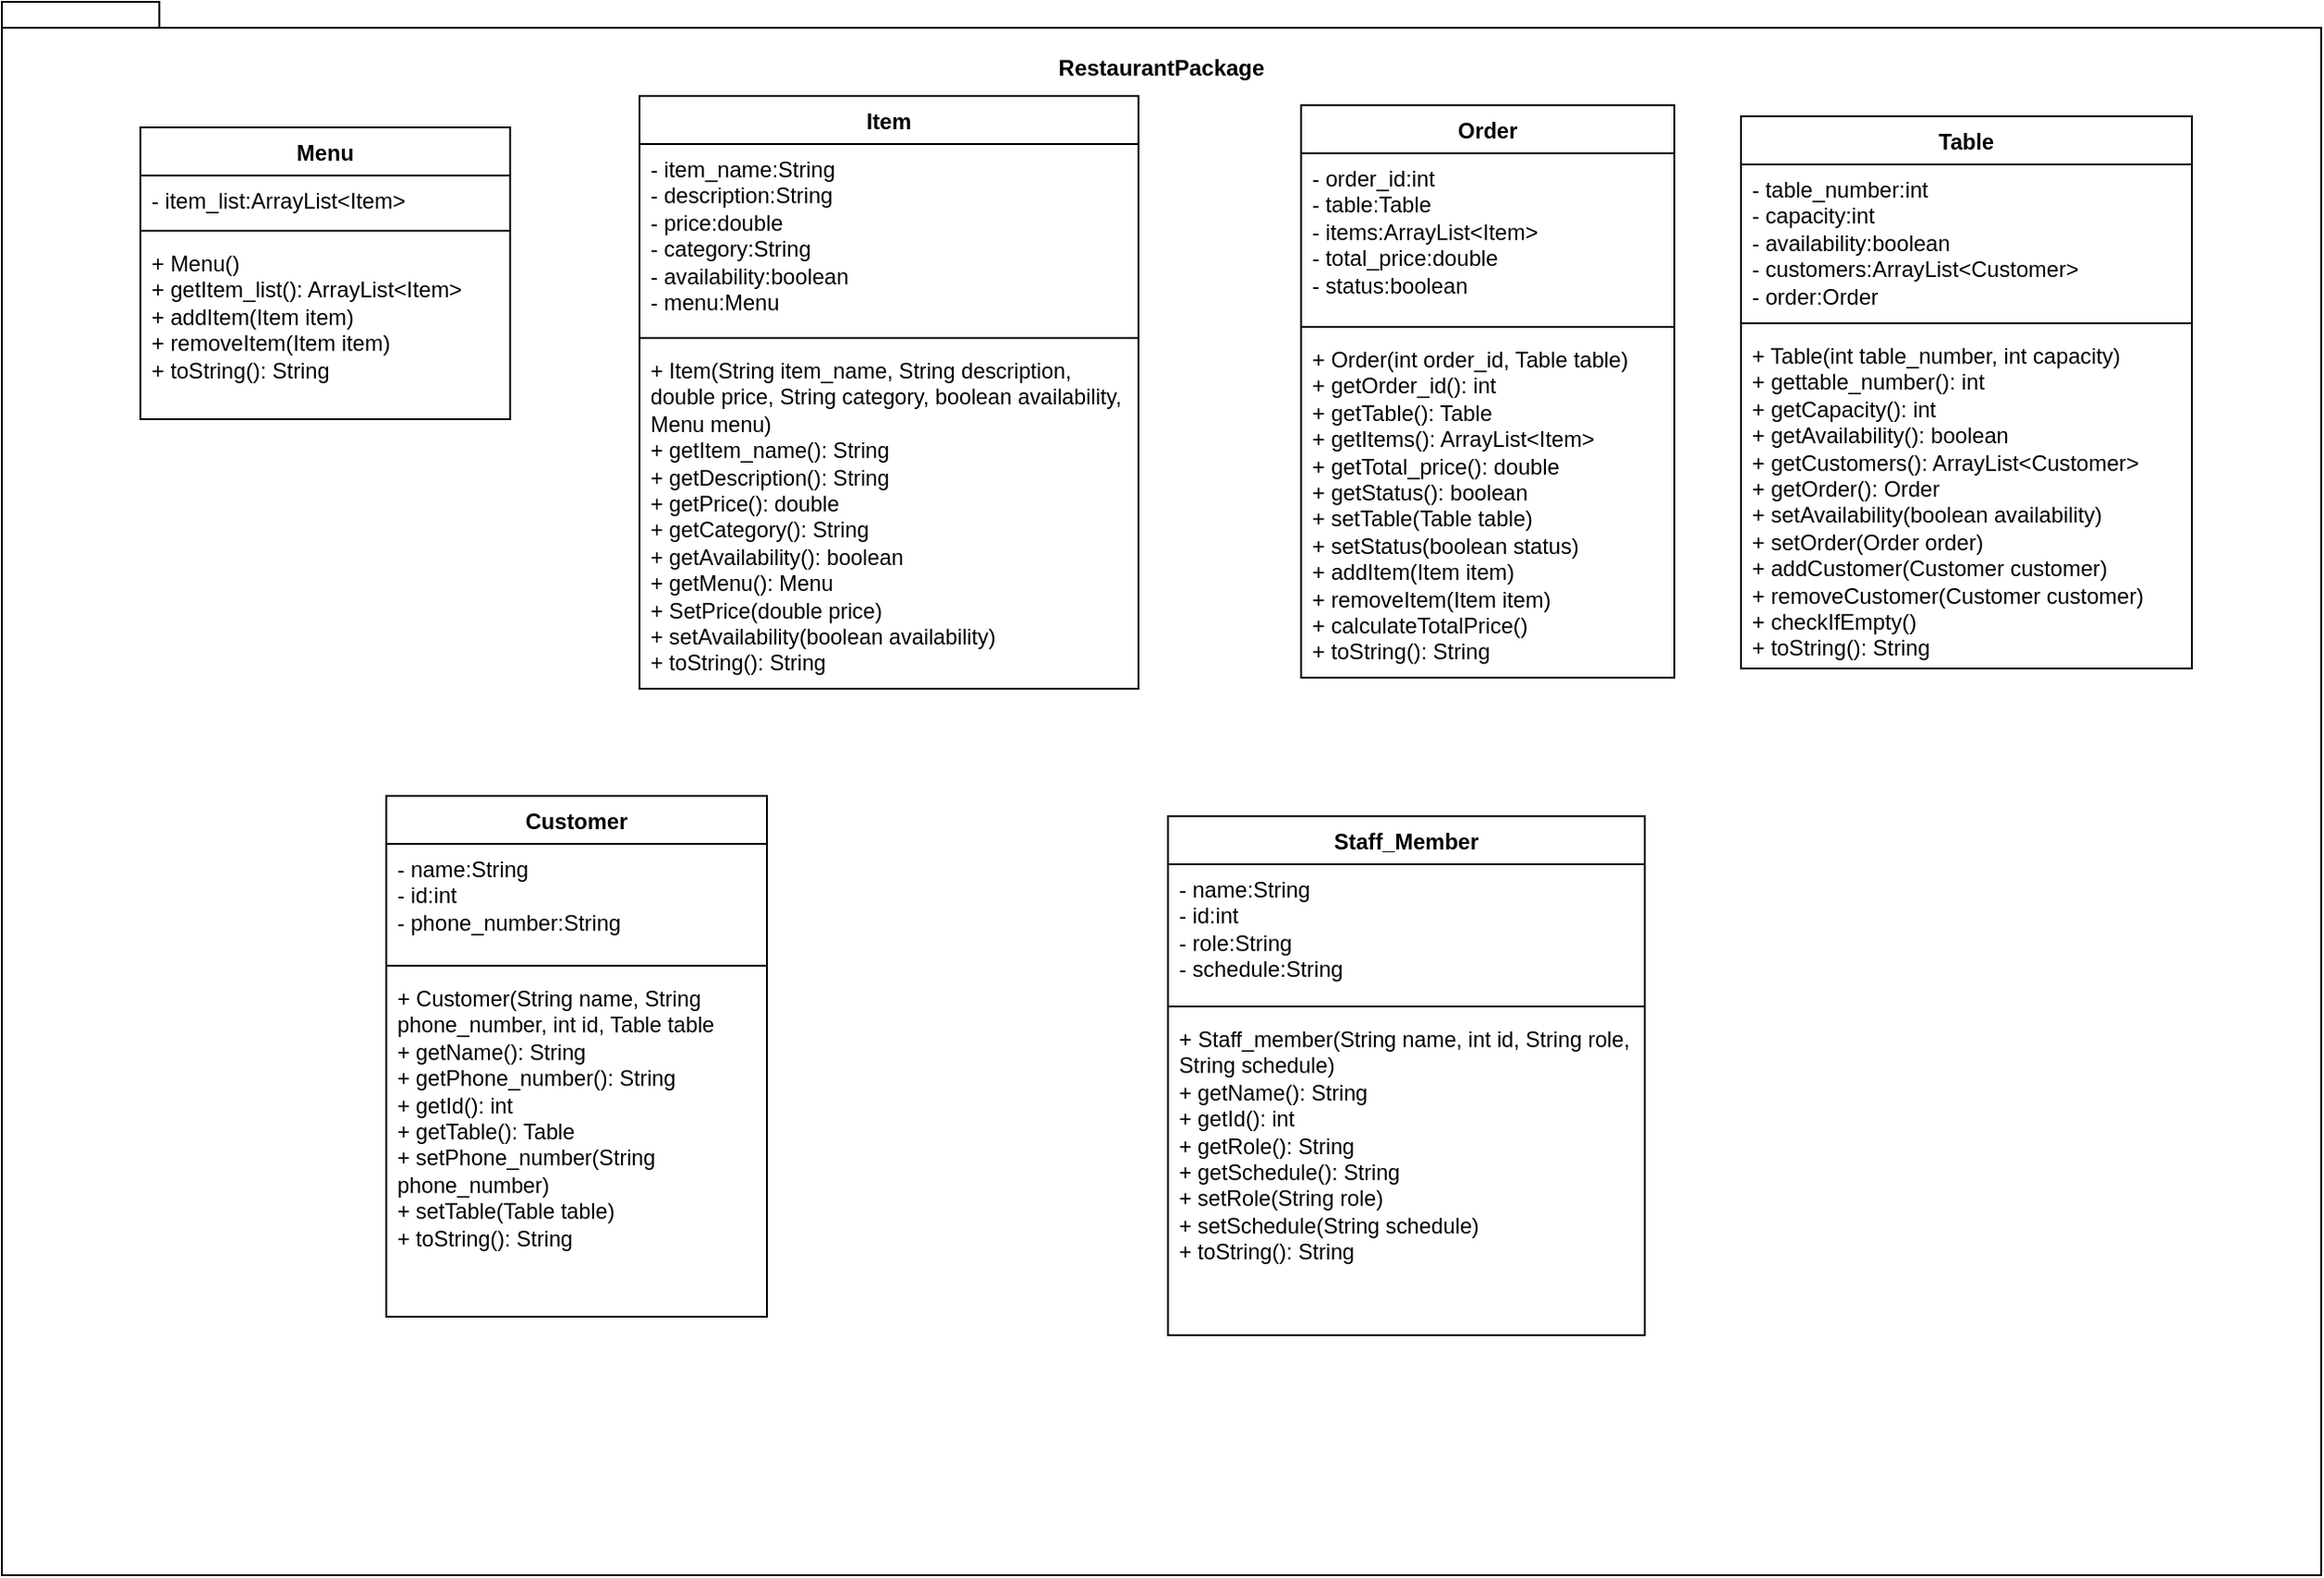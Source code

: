 <mxfile>
    <diagram name="Página-1" id="SmCxnYz8u8Lc8ZvVtQOx">
        <mxGraphModel dx="2354" dy="1176" grid="0" gridSize="10" guides="1" tooltips="1" connect="1" arrows="1" fold="1" page="0" pageScale="1" pageWidth="827" pageHeight="1169" math="0" shadow="0">
            <root>
                <mxCell id="0"/>
                <mxCell id="1" parent="0"/>
                <mxCell id="Vc_JqcmE9AfrcbQqkX9Z-1" value="RestaurantPackage&lt;div&gt;&lt;br&gt;&lt;/div&gt;&lt;div&gt;&lt;br&gt;&lt;/div&gt;&lt;div&gt;&lt;br&gt;&lt;/div&gt;&lt;div&gt;&lt;br&gt;&lt;/div&gt;&lt;div&gt;&lt;br&gt;&lt;/div&gt;&lt;div&gt;&lt;br&gt;&lt;/div&gt;&lt;div&gt;&lt;br&gt;&lt;/div&gt;&lt;div&gt;&lt;br&gt;&lt;/div&gt;&lt;div&gt;&lt;br&gt;&lt;/div&gt;&lt;div&gt;&lt;br&gt;&lt;/div&gt;&lt;div&gt;&lt;br&gt;&lt;/div&gt;&lt;div&gt;&lt;br&gt;&lt;/div&gt;&lt;div&gt;&lt;br&gt;&lt;/div&gt;&lt;div&gt;&lt;br&gt;&lt;/div&gt;&lt;div&gt;&lt;br&gt;&lt;/div&gt;&lt;div&gt;&lt;br&gt;&lt;/div&gt;&lt;div&gt;&lt;br&gt;&lt;/div&gt;&lt;div&gt;&lt;br&gt;&lt;/div&gt;&lt;div&gt;&lt;br&gt;&lt;/div&gt;&lt;div&gt;&lt;br&gt;&lt;/div&gt;&lt;div&gt;&lt;br&gt;&lt;/div&gt;&lt;div&gt;&lt;br&gt;&lt;/div&gt;&lt;div&gt;&lt;br&gt;&lt;/div&gt;&lt;div&gt;&lt;br&gt;&lt;/div&gt;&lt;div&gt;&lt;br&gt;&lt;/div&gt;&lt;div&gt;&lt;br&gt;&lt;/div&gt;&lt;div&gt;&lt;br&gt;&lt;/div&gt;&lt;div&gt;&lt;br&gt;&lt;/div&gt;&lt;div&gt;&lt;br&gt;&lt;/div&gt;&lt;div&gt;&lt;br&gt;&lt;/div&gt;&lt;div&gt;&lt;br&gt;&lt;/div&gt;&lt;div&gt;&lt;br&gt;&lt;/div&gt;&lt;div&gt;&lt;br&gt;&lt;/div&gt;&lt;div&gt;&lt;br&gt;&lt;/div&gt;&lt;div&gt;&lt;br&gt;&lt;/div&gt;&lt;div&gt;&lt;br&gt;&lt;/div&gt;&lt;div&gt;&lt;br&gt;&lt;/div&gt;&lt;div&gt;&lt;br&gt;&lt;/div&gt;&lt;div&gt;&lt;br&gt;&lt;/div&gt;&lt;div&gt;&lt;br&gt;&lt;/div&gt;&lt;div&gt;&lt;br&gt;&lt;/div&gt;&lt;div&gt;&lt;br&gt;&lt;/div&gt;&lt;div&gt;&lt;br&gt;&lt;/div&gt;&lt;div&gt;&lt;br&gt;&lt;/div&gt;&lt;div&gt;&lt;br&gt;&lt;/div&gt;&lt;div&gt;&lt;br&gt;&lt;/div&gt;&lt;div&gt;&lt;br&gt;&lt;/div&gt;&lt;div&gt;&lt;br&gt;&lt;/div&gt;&lt;div&gt;&lt;br&gt;&lt;/div&gt;&lt;div&gt;&lt;br&gt;&lt;/div&gt;&lt;div&gt;&lt;br&gt;&lt;/div&gt;&lt;div&gt;&lt;br&gt;&lt;/div&gt;&lt;div&gt;&lt;br&gt;&lt;/div&gt;&lt;div&gt;&lt;br&gt;&lt;/div&gt;&lt;div&gt;&lt;br&gt;&lt;/div&gt;" style="shape=folder;fontStyle=1;spacingTop=10;tabWidth=40;tabHeight=14;tabPosition=left;html=1;whiteSpace=wrap;" parent="1" vertex="1">
                    <mxGeometry x="-1430" y="-694" width="1255" height="852" as="geometry"/>
                </mxCell>
                <mxCell id="Vc_JqcmE9AfrcbQqkX9Z-2" value="&lt;span data-lucid-content=&quot;{&amp;quot;t&amp;quot;:&amp;quot;Menu&amp;quot;,&amp;quot;m&amp;quot;:[{&amp;quot;s&amp;quot;:0,&amp;quot;n&amp;quot;:&amp;quot;a&amp;quot;,&amp;quot;v&amp;quot;:&amp;quot;left&amp;quot;},{&amp;quot;s&amp;quot;:0,&amp;quot;n&amp;quot;:&amp;quot;c&amp;quot;,&amp;quot;v&amp;quot;:&amp;quot;#000000ff&amp;quot;,&amp;quot;e&amp;quot;:4},{&amp;quot;s&amp;quot;:0,&amp;quot;n&amp;quot;:&amp;quot;s&amp;quot;,&amp;quot;v&amp;quot;:15.778,&amp;quot;e&amp;quot;:4},{&amp;quot;s&amp;quot;:0,&amp;quot;n&amp;quot;:&amp;quot;fsp&amp;quot;,&amp;quot;v&amp;quot;:&amp;quot;ss_presetShapeStyle1_textStyle&amp;quot;,&amp;quot;e&amp;quot;:4},{&amp;quot;s&amp;quot;:0,&amp;quot;n&amp;quot;:&amp;quot;fsp2&amp;quot;,&amp;quot;v&amp;quot;:&amp;quot;ss_presetShapeStyle1_textStyle&amp;quot;,&amp;quot;e&amp;quot;:4}]}&quot; data-lucid-type=&quot;application/vnd.lucid.text&quot;&gt;&lt;span style=&quot;font-size: 11.833px;&quot;&gt;Menu&lt;/span&gt;&lt;/span&gt;" style="swimlane;fontStyle=1;align=center;verticalAlign=top;childLayout=stackLayout;horizontal=1;startSize=26;horizontalStack=0;resizeParent=1;resizeParentMax=0;resizeLast=0;collapsible=1;marginBottom=0;whiteSpace=wrap;html=1;" parent="1" vertex="1">
                    <mxGeometry x="-1355" y="-626" width="200" height="158" as="geometry"/>
                </mxCell>
                <mxCell id="Vc_JqcmE9AfrcbQqkX9Z-3" value="&lt;span data-lucid-content=&quot;{&amp;quot;t&amp;quot;:&amp;quot;- item_list:ArrayList&lt;Item&gt;&amp;quot;,&amp;quot;m&amp;quot;:[{&amp;quot;s&amp;quot;:0,&amp;quot;n&amp;quot;:&amp;quot;a&amp;quot;,&amp;quot;v&amp;quot;:&amp;quot;left&amp;quot;},{&amp;quot;s&amp;quot;:0,&amp;quot;n&amp;quot;:&amp;quot;c&amp;quot;,&amp;quot;v&amp;quot;:&amp;quot;#000000ff&amp;quot;,&amp;quot;e&amp;quot;:27},{&amp;quot;s&amp;quot;:0,&amp;quot;n&amp;quot;:&amp;quot;s&amp;quot;,&amp;quot;v&amp;quot;:15.778,&amp;quot;e&amp;quot;:27},{&amp;quot;s&amp;quot;:0,&amp;quot;n&amp;quot;:&amp;quot;fsp&amp;quot;,&amp;quot;v&amp;quot;:&amp;quot;ss_presetShapeStyle1_textStyle&amp;quot;,&amp;quot;e&amp;quot;:27},{&amp;quot;s&amp;quot;:0,&amp;quot;n&amp;quot;:&amp;quot;fsp2&amp;quot;,&amp;quot;v&amp;quot;:&amp;quot;ss_presetShapeStyle1_textStyle&amp;quot;,&amp;quot;e&amp;quot;:27}]}&quot; data-lucid-type=&quot;application/vnd.lucid.text&quot;&gt;&lt;span style=&quot;font-size: 11.833px;&quot;&gt;- item_list:ArrayList&amp;lt;Item&amp;gt;&lt;/span&gt;&lt;/span&gt;" style="text;strokeColor=none;fillColor=none;align=left;verticalAlign=top;spacingLeft=4;spacingRight=4;overflow=hidden;rotatable=0;points=[[0,0.5],[1,0.5]];portConstraint=eastwest;whiteSpace=wrap;html=1;" parent="Vc_JqcmE9AfrcbQqkX9Z-2" vertex="1">
                    <mxGeometry y="26" width="200" height="26" as="geometry"/>
                </mxCell>
                <mxCell id="Vc_JqcmE9AfrcbQqkX9Z-4" value="" style="line;strokeWidth=1;fillColor=none;align=left;verticalAlign=middle;spacingTop=-1;spacingLeft=3;spacingRight=3;rotatable=0;labelPosition=right;points=[];portConstraint=eastwest;strokeColor=inherit;" parent="Vc_JqcmE9AfrcbQqkX9Z-2" vertex="1">
                    <mxGeometry y="52" width="200" height="8" as="geometry"/>
                </mxCell>
                <mxCell id="Vc_JqcmE9AfrcbQqkX9Z-5" value="&lt;span data-lucid-content=&quot;{&amp;quot;t&amp;quot;:&amp;quot;+ Menu()\n+ getItem_list(): ArrayList&lt;Item&gt;\n+ addItem(Item item)\n+ removeItem(Item item)\n+ toString(): String&amp;quot;,&amp;quot;m&amp;quot;:[{&amp;quot;s&amp;quot;:0,&amp;quot;n&amp;quot;:&amp;quot;a&amp;quot;,&amp;quot;v&amp;quot;:&amp;quot;left&amp;quot;},{&amp;quot;s&amp;quot;:0,&amp;quot;n&amp;quot;:&amp;quot;c&amp;quot;,&amp;quot;v&amp;quot;:&amp;quot;#000000ff&amp;quot;,&amp;quot;e&amp;quot;:108},{&amp;quot;s&amp;quot;:0,&amp;quot;n&amp;quot;:&amp;quot;s&amp;quot;,&amp;quot;v&amp;quot;:15.778,&amp;quot;e&amp;quot;:108},{&amp;quot;s&amp;quot;:9,&amp;quot;n&amp;quot;:&amp;quot;a&amp;quot;,&amp;quot;v&amp;quot;:&amp;quot;left&amp;quot;},{&amp;quot;s&amp;quot;:43,&amp;quot;n&amp;quot;:&amp;quot;a&amp;quot;,&amp;quot;v&amp;quot;:&amp;quot;left&amp;quot;},{&amp;quot;s&amp;quot;:64,&amp;quot;n&amp;quot;:&amp;quot;a&amp;quot;,&amp;quot;v&amp;quot;:&amp;quot;left&amp;quot;},{&amp;quot;s&amp;quot;:88,&amp;quot;n&amp;quot;:&amp;quot;a&amp;quot;,&amp;quot;v&amp;quot;:&amp;quot;left&amp;quot;},{&amp;quot;s&amp;quot;:0,&amp;quot;n&amp;quot;:&amp;quot;fsp&amp;quot;,&amp;quot;v&amp;quot;:&amp;quot;ss_presetShapeStyle1_textStyle&amp;quot;,&amp;quot;e&amp;quot;:108},{&amp;quot;s&amp;quot;:0,&amp;quot;n&amp;quot;:&amp;quot;fsp2&amp;quot;,&amp;quot;v&amp;quot;:&amp;quot;ss_presetShapeStyle1_textStyle&amp;quot;,&amp;quot;e&amp;quot;:108}]}&quot; data-lucid-type=&quot;application/vnd.lucid.text&quot;&gt;&lt;span style=&quot;font-size: 11.833px;&quot;&gt;+ Menu()&lt;br&gt;&lt;/span&gt;&lt;span style=&quot;font-size: 11.833px;&quot;&gt;+ getItem_list(): ArrayList&amp;lt;Item&amp;gt;&lt;br&gt;&lt;/span&gt;&lt;span style=&quot;font-size: 11.833px;&quot;&gt;+ addItem(Item item)&lt;br&gt;&lt;/span&gt;&lt;span style=&quot;font-size: 11.833px;&quot;&gt;+ removeItem(Item item)&lt;br&gt;&lt;/span&gt;&lt;span style=&quot;font-size: 11.833px;&quot;&gt;+ toString(): String&lt;/span&gt;&lt;/span&gt;" style="text;strokeColor=none;fillColor=none;align=left;verticalAlign=top;spacingLeft=4;spacingRight=4;overflow=hidden;rotatable=0;points=[[0,0.5],[1,0.5]];portConstraint=eastwest;whiteSpace=wrap;html=1;" parent="Vc_JqcmE9AfrcbQqkX9Z-2" vertex="1">
                    <mxGeometry y="60" width="200" height="98" as="geometry"/>
                </mxCell>
                <mxCell id="Vc_JqcmE9AfrcbQqkX9Z-6" value="&lt;span data-lucid-content=&quot;{&amp;quot;t&amp;quot;:&amp;quot;Item&amp;quot;,&amp;quot;m&amp;quot;:[{&amp;quot;s&amp;quot;:0,&amp;quot;n&amp;quot;:&amp;quot;a&amp;quot;,&amp;quot;v&amp;quot;:&amp;quot;left&amp;quot;},{&amp;quot;s&amp;quot;:0,&amp;quot;n&amp;quot;:&amp;quot;s&amp;quot;,&amp;quot;v&amp;quot;:15.778,&amp;quot;e&amp;quot;:4},{&amp;quot;s&amp;quot;:0,&amp;quot;n&amp;quot;:&amp;quot;fsp&amp;quot;,&amp;quot;v&amp;quot;:&amp;quot;ss_presetShapeStyle1_textStyle&amp;quot;,&amp;quot;e&amp;quot;:4},{&amp;quot;s&amp;quot;:0,&amp;quot;n&amp;quot;:&amp;quot;fsp2&amp;quot;,&amp;quot;v&amp;quot;:&amp;quot;ss_presetShapeStyle1_textStyle&amp;quot;,&amp;quot;e&amp;quot;:4}]}&quot; data-lucid-type=&quot;application/vnd.lucid.text&quot;&gt;&lt;span style=&quot;font-size:11.833px;&quot;&gt;Item&lt;/span&gt;&lt;/span&gt;" style="swimlane;fontStyle=1;align=center;verticalAlign=top;childLayout=stackLayout;horizontal=1;startSize=26;horizontalStack=0;resizeParent=1;resizeParentMax=0;resizeLast=0;collapsible=1;marginBottom=0;whiteSpace=wrap;html=1;" parent="1" vertex="1">
                    <mxGeometry x="-1085" y="-643" width="270" height="321" as="geometry"/>
                </mxCell>
                <mxCell id="Vc_JqcmE9AfrcbQqkX9Z-7" value="&lt;span data-lucid-content=&quot;{&amp;quot;t&amp;quot;:&amp;quot;- item_name:String\n- description:String\n- price:double\n- category:String\n- availability:boolean\n- menu:Menu&amp;quot;,&amp;quot;m&amp;quot;:[{&amp;quot;s&amp;quot;:0,&amp;quot;n&amp;quot;:&amp;quot;a&amp;quot;,&amp;quot;v&amp;quot;:&amp;quot;left&amp;quot;},{&amp;quot;s&amp;quot;:0,&amp;quot;n&amp;quot;:&amp;quot;c&amp;quot;,&amp;quot;v&amp;quot;:&amp;quot;#000000ff&amp;quot;,&amp;quot;e&amp;quot;:107},{&amp;quot;s&amp;quot;:0,&amp;quot;n&amp;quot;:&amp;quot;s&amp;quot;,&amp;quot;v&amp;quot;:15.778,&amp;quot;e&amp;quot;:107},{&amp;quot;s&amp;quot;:19,&amp;quot;n&amp;quot;:&amp;quot;a&amp;quot;,&amp;quot;v&amp;quot;:&amp;quot;left&amp;quot;},{&amp;quot;s&amp;quot;:40,&amp;quot;n&amp;quot;:&amp;quot;a&amp;quot;,&amp;quot;v&amp;quot;:&amp;quot;left&amp;quot;},{&amp;quot;s&amp;quot;:55,&amp;quot;n&amp;quot;:&amp;quot;a&amp;quot;,&amp;quot;v&amp;quot;:&amp;quot;left&amp;quot;},{&amp;quot;s&amp;quot;:73,&amp;quot;n&amp;quot;:&amp;quot;a&amp;quot;,&amp;quot;v&amp;quot;:&amp;quot;left&amp;quot;},{&amp;quot;s&amp;quot;:96,&amp;quot;n&amp;quot;:&amp;quot;a&amp;quot;,&amp;quot;v&amp;quot;:&amp;quot;left&amp;quot;},{&amp;quot;s&amp;quot;:0,&amp;quot;n&amp;quot;:&amp;quot;fsp&amp;quot;,&amp;quot;v&amp;quot;:&amp;quot;ss_presetShapeStyle1_textStyle&amp;quot;,&amp;quot;e&amp;quot;:107},{&amp;quot;s&amp;quot;:0,&amp;quot;n&amp;quot;:&amp;quot;fsp2&amp;quot;,&amp;quot;v&amp;quot;:&amp;quot;ss_presetShapeStyle1_textStyle&amp;quot;,&amp;quot;e&amp;quot;:107}]}&quot; data-lucid-type=&quot;application/vnd.lucid.text&quot;&gt;&lt;span style=&quot;font-size: 11.833px;&quot;&gt;- item_name:String&lt;br&gt;&lt;/span&gt;&lt;span style=&quot;font-size: 11.833px;&quot;&gt;- description:String&lt;br&gt;&lt;/span&gt;&lt;span style=&quot;font-size: 11.833px;&quot;&gt;- price:double&lt;br&gt;&lt;/span&gt;&lt;span style=&quot;font-size: 11.833px;&quot;&gt;- category:String&lt;br&gt;&lt;/span&gt;&lt;span style=&quot;font-size: 11.833px;&quot;&gt;- availability:boolean&lt;br&gt;&lt;/span&gt;&lt;span style=&quot;font-size: 11.833px;&quot;&gt;- menu:Menu&lt;/span&gt;&lt;/span&gt;" style="text;strokeColor=none;fillColor=none;align=left;verticalAlign=top;spacingLeft=4;spacingRight=4;overflow=hidden;rotatable=0;points=[[0,0.5],[1,0.5]];portConstraint=eastwest;whiteSpace=wrap;html=1;" parent="Vc_JqcmE9AfrcbQqkX9Z-6" vertex="1">
                    <mxGeometry y="26" width="270" height="101" as="geometry"/>
                </mxCell>
                <mxCell id="Vc_JqcmE9AfrcbQqkX9Z-8" value="" style="line;strokeWidth=1;fillColor=none;align=left;verticalAlign=middle;spacingTop=-1;spacingLeft=3;spacingRight=3;rotatable=0;labelPosition=right;points=[];portConstraint=eastwest;strokeColor=inherit;" parent="Vc_JqcmE9AfrcbQqkX9Z-6" vertex="1">
                    <mxGeometry y="127" width="270" height="8" as="geometry"/>
                </mxCell>
                <mxCell id="Vc_JqcmE9AfrcbQqkX9Z-9" value="&lt;span data-lucid-content=&quot;{&amp;quot;t&amp;quot;:&amp;quot;+ Item(String item_name, String description, double price, String category, boolean availability, Menu menu)\n+ getItem_name(): String\n+ getDescription(): String\n+ getPrice(): double\n+ getCategory(): String\n+ getAvailability(): boolean\n+ getMenu(): Menu\n+ SetPrice(double price)\n+ setAvailability(boolean availability)\n+ toString(): String&amp;quot;,&amp;quot;m&amp;quot;:[{&amp;quot;s&amp;quot;:0,&amp;quot;n&amp;quot;:&amp;quot;a&amp;quot;,&amp;quot;v&amp;quot;:&amp;quot;left&amp;quot;},{&amp;quot;s&amp;quot;:0,&amp;quot;n&amp;quot;:&amp;quot;s&amp;quot;,&amp;quot;v&amp;quot;:15.556,&amp;quot;e&amp;quot;:338},{&amp;quot;s&amp;quot;:2,&amp;quot;n&amp;quot;:&amp;quot;fc&amp;quot;,&amp;quot;v&amp;quot;:&amp;quot;Regular&amp;quot;,&amp;quot;e&amp;quot;:338},{&amp;quot;s&amp;quot;:2,&amp;quot;n&amp;quot;:&amp;quot;fid&amp;quot;,&amp;quot;v&amp;quot;:2,&amp;quot;e&amp;quot;:338},{&amp;quot;s&amp;quot;:109,&amp;quot;n&amp;quot;:&amp;quot;a&amp;quot;,&amp;quot;v&amp;quot;:&amp;quot;left&amp;quot;},{&amp;quot;s&amp;quot;:134,&amp;quot;n&amp;quot;:&amp;quot;a&amp;quot;,&amp;quot;v&amp;quot;:&amp;quot;left&amp;quot;},{&amp;quot;s&amp;quot;:161,&amp;quot;n&amp;quot;:&amp;quot;a&amp;quot;,&amp;quot;v&amp;quot;:&amp;quot;left&amp;quot;},{&amp;quot;s&amp;quot;:182,&amp;quot;n&amp;quot;:&amp;quot;a&amp;quot;,&amp;quot;v&amp;quot;:&amp;quot;left&amp;quot;},{&amp;quot;s&amp;quot;:206,&amp;quot;n&amp;quot;:&amp;quot;a&amp;quot;,&amp;quot;v&amp;quot;:&amp;quot;left&amp;quot;},{&amp;quot;s&amp;quot;:235,&amp;quot;n&amp;quot;:&amp;quot;a&amp;quot;,&amp;quot;v&amp;quot;:&amp;quot;left&amp;quot;},{&amp;quot;s&amp;quot;:253,&amp;quot;n&amp;quot;:&amp;quot;a&amp;quot;,&amp;quot;v&amp;quot;:&amp;quot;left&amp;quot;},{&amp;quot;s&amp;quot;:278,&amp;quot;n&amp;quot;:&amp;quot;a&amp;quot;,&amp;quot;v&amp;quot;:&amp;quot;left&amp;quot;},{&amp;quot;s&amp;quot;:318,&amp;quot;n&amp;quot;:&amp;quot;a&amp;quot;,&amp;quot;v&amp;quot;:&amp;quot;left&amp;quot;},{&amp;quot;s&amp;quot;:0,&amp;quot;n&amp;quot;:&amp;quot;fsp&amp;quot;,&amp;quot;v&amp;quot;:&amp;quot;ss_presetShapeStyle1_textStyle&amp;quot;,&amp;quot;e&amp;quot;:338},{&amp;quot;s&amp;quot;:0,&amp;quot;n&amp;quot;:&amp;quot;fsp2&amp;quot;,&amp;quot;v&amp;quot;:&amp;quot;ss_presetShapeStyle1_textStyle&amp;quot;,&amp;quot;e&amp;quot;:338}]}&quot; data-lucid-type=&quot;application/vnd.lucid.text&quot;&gt;&lt;span style=&quot;font-size:11.667px;&quot;&gt;+ &lt;/span&gt;&lt;span style=&quot;font-size:11.667px;&quot;&gt;Item(String item_name, String description, double price, String category, boolean availability, Menu menu)&lt;br&gt;&lt;/span&gt;&lt;span style=&quot;font-size:11.667px;&quot;&gt;+ getItem_name(): String&lt;br&gt;&lt;/span&gt;&lt;span style=&quot;font-size:11.667px;&quot;&gt;+ getDescription(): String&lt;br&gt;&lt;/span&gt;&lt;span style=&quot;font-size:11.667px;&quot;&gt;+ getPrice(): double&lt;br&gt;&lt;/span&gt;&lt;span style=&quot;font-size:11.667px;&quot;&gt;+ getCategory(): String&lt;br&gt;&lt;/span&gt;&lt;span style=&quot;font-size:11.667px;&quot;&gt;+ getAvailability(): boolean&lt;br&gt;&lt;/span&gt;&lt;span style=&quot;font-size:11.667px;&quot;&gt;+ getMenu(): Menu&lt;br&gt;&lt;/span&gt;&lt;span style=&quot;font-size:11.667px;&quot;&gt;+ SetPrice(double price)&lt;br&gt;&lt;/span&gt;&lt;span style=&quot;font-size:11.667px;&quot;&gt;+ setAvailability(boolean availability)&lt;br&gt;&lt;/span&gt;&lt;span style=&quot;font-size:11.667px;&quot;&gt;+ toString(): String&lt;/span&gt;&lt;/span&gt;" style="text;strokeColor=none;fillColor=none;align=left;verticalAlign=top;spacingLeft=4;spacingRight=4;overflow=hidden;rotatable=0;points=[[0,0.5],[1,0.5]];portConstraint=eastwest;whiteSpace=wrap;html=1;" parent="Vc_JqcmE9AfrcbQqkX9Z-6" vertex="1">
                    <mxGeometry y="135" width="270" height="186" as="geometry"/>
                </mxCell>
                <mxCell id="Vc_JqcmE9AfrcbQqkX9Z-10" value="&lt;span data-lucid-content=&quot;{&amp;quot;t&amp;quot;:&amp;quot;Order&amp;quot;,&amp;quot;m&amp;quot;:[{&amp;quot;s&amp;quot;:0,&amp;quot;n&amp;quot;:&amp;quot;a&amp;quot;,&amp;quot;v&amp;quot;:&amp;quot;left&amp;quot;},{&amp;quot;s&amp;quot;:0,&amp;quot;n&amp;quot;:&amp;quot;c&amp;quot;,&amp;quot;v&amp;quot;:&amp;quot;#000000ff&amp;quot;,&amp;quot;e&amp;quot;:5},{&amp;quot;s&amp;quot;:0,&amp;quot;n&amp;quot;:&amp;quot;s&amp;quot;,&amp;quot;v&amp;quot;:15.778,&amp;quot;e&amp;quot;:5},{&amp;quot;s&amp;quot;:0,&amp;quot;n&amp;quot;:&amp;quot;fsp&amp;quot;,&amp;quot;v&amp;quot;:&amp;quot;ss_presetShapeStyle1_textStyle&amp;quot;,&amp;quot;e&amp;quot;:5},{&amp;quot;s&amp;quot;:0,&amp;quot;n&amp;quot;:&amp;quot;fsp2&amp;quot;,&amp;quot;v&amp;quot;:&amp;quot;ss_presetShapeStyle1_textStyle&amp;quot;,&amp;quot;e&amp;quot;:5}]}&quot; data-lucid-type=&quot;application/vnd.lucid.text&quot;&gt;&lt;span style=&quot;font-size: 11.833px;&quot;&gt;Order&lt;/span&gt;&lt;/span&gt;" style="swimlane;fontStyle=1;align=center;verticalAlign=top;childLayout=stackLayout;horizontal=1;startSize=26;horizontalStack=0;resizeParent=1;resizeParentMax=0;resizeLast=0;collapsible=1;marginBottom=0;whiteSpace=wrap;html=1;" parent="1" vertex="1">
                    <mxGeometry x="-727" y="-638" width="202" height="310" as="geometry"/>
                </mxCell>
                <mxCell id="Vc_JqcmE9AfrcbQqkX9Z-11" value="&lt;span data-lucid-content=&quot;{&amp;quot;t&amp;quot;:&amp;quot;- order_id:int\n- table:Table\n- items:ArrayList&lt;Item&gt;\n- total_price:double\n- status:boolean&amp;quot;,&amp;quot;m&amp;quot;:[{&amp;quot;s&amp;quot;:0,&amp;quot;n&amp;quot;:&amp;quot;a&amp;quot;,&amp;quot;v&amp;quot;:&amp;quot;left&amp;quot;},{&amp;quot;s&amp;quot;:0,&amp;quot;n&amp;quot;:&amp;quot;c&amp;quot;,&amp;quot;v&amp;quot;:&amp;quot;#000000ff&amp;quot;,&amp;quot;e&amp;quot;:90},{&amp;quot;s&amp;quot;:0,&amp;quot;n&amp;quot;:&amp;quot;s&amp;quot;,&amp;quot;v&amp;quot;:15.778,&amp;quot;e&amp;quot;:90},{&amp;quot;s&amp;quot;:15,&amp;quot;n&amp;quot;:&amp;quot;a&amp;quot;,&amp;quot;v&amp;quot;:&amp;quot;left&amp;quot;},{&amp;quot;s&amp;quot;:29,&amp;quot;n&amp;quot;:&amp;quot;a&amp;quot;,&amp;quot;v&amp;quot;:&amp;quot;left&amp;quot;},{&amp;quot;s&amp;quot;:53,&amp;quot;n&amp;quot;:&amp;quot;a&amp;quot;,&amp;quot;v&amp;quot;:&amp;quot;left&amp;quot;},{&amp;quot;s&amp;quot;:74,&amp;quot;n&amp;quot;:&amp;quot;a&amp;quot;,&amp;quot;v&amp;quot;:&amp;quot;left&amp;quot;},{&amp;quot;s&amp;quot;:0,&amp;quot;n&amp;quot;:&amp;quot;fsp&amp;quot;,&amp;quot;v&amp;quot;:&amp;quot;ss_presetShapeStyle1_textStyle&amp;quot;,&amp;quot;e&amp;quot;:90},{&amp;quot;s&amp;quot;:0,&amp;quot;n&amp;quot;:&amp;quot;fsp2&amp;quot;,&amp;quot;v&amp;quot;:&amp;quot;ss_presetShapeStyle1_textStyle&amp;quot;,&amp;quot;e&amp;quot;:90}]}&quot; data-lucid-type=&quot;application/vnd.lucid.text&quot;&gt;&lt;span style=&quot;font-size: 11.833px;&quot;&gt;- order_id:int&lt;br&gt;&lt;/span&gt;&lt;span style=&quot;font-size: 11.833px;&quot;&gt;- table:Table&lt;br&gt;&lt;/span&gt;&lt;span style=&quot;font-size: 11.833px;&quot;&gt;- items:ArrayList&amp;lt;Item&amp;gt;&lt;br&gt;&lt;/span&gt;&lt;span style=&quot;font-size: 11.833px;&quot;&gt;- total_price:double&lt;br&gt;&lt;/span&gt;&lt;span style=&quot;font-size: 11.833px;&quot;&gt;- status:boolean&lt;/span&gt;&lt;/span&gt;" style="text;strokeColor=none;fillColor=none;align=left;verticalAlign=top;spacingLeft=4;spacingRight=4;overflow=hidden;rotatable=0;points=[[0,0.5],[1,0.5]];portConstraint=eastwest;whiteSpace=wrap;html=1;" parent="Vc_JqcmE9AfrcbQqkX9Z-10" vertex="1">
                    <mxGeometry y="26" width="202" height="90" as="geometry"/>
                </mxCell>
                <mxCell id="Vc_JqcmE9AfrcbQqkX9Z-12" value="" style="line;strokeWidth=1;fillColor=none;align=left;verticalAlign=middle;spacingTop=-1;spacingLeft=3;spacingRight=3;rotatable=0;labelPosition=right;points=[];portConstraint=eastwest;strokeColor=inherit;" parent="Vc_JqcmE9AfrcbQqkX9Z-10" vertex="1">
                    <mxGeometry y="116" width="202" height="8" as="geometry"/>
                </mxCell>
                <mxCell id="Vc_JqcmE9AfrcbQqkX9Z-13" value="&lt;span data-lucid-content=&quot;{&amp;quot;t&amp;quot;:&amp;quot;+ Order(int order_id, Table table)\n+ getOrder_id(): int\n+ getTable(): Table\n+ getItems(): ArrayList&lt;Item&gt;\n+ getTotal_price(): double\n+ getStatus(): boolean\n+ setTable(Table table)\n+ setStatus(boolean status)\n+ addItem(Item item)\n+ removeItem(Item item)\n+ calculateTotalPrice()\n+ toString(): String&amp;quot;,&amp;quot;m&amp;quot;:[{&amp;quot;s&amp;quot;:0,&amp;quot;n&amp;quot;:&amp;quot;a&amp;quot;,&amp;quot;v&amp;quot;:&amp;quot;left&amp;quot;},{&amp;quot;s&amp;quot;:0,&amp;quot;n&amp;quot;:&amp;quot;c&amp;quot;,&amp;quot;v&amp;quot;:&amp;quot;#000000ff&amp;quot;,&amp;quot;e&amp;quot;:297},{&amp;quot;s&amp;quot;:0,&amp;quot;n&amp;quot;:&amp;quot;s&amp;quot;,&amp;quot;v&amp;quot;:15.778,&amp;quot;e&amp;quot;:297},{&amp;quot;s&amp;quot;:35,&amp;quot;n&amp;quot;:&amp;quot;a&amp;quot;,&amp;quot;v&amp;quot;:&amp;quot;left&amp;quot;},{&amp;quot;s&amp;quot;:56,&amp;quot;n&amp;quot;:&amp;quot;a&amp;quot;,&amp;quot;v&amp;quot;:&amp;quot;left&amp;quot;},{&amp;quot;s&amp;quot;:76,&amp;quot;n&amp;quot;:&amp;quot;a&amp;quot;,&amp;quot;v&amp;quot;:&amp;quot;left&amp;quot;},{&amp;quot;s&amp;quot;:106,&amp;quot;n&amp;quot;:&amp;quot;a&amp;quot;,&amp;quot;v&amp;quot;:&amp;quot;left&amp;quot;},{&amp;quot;s&amp;quot;:133,&amp;quot;n&amp;quot;:&amp;quot;a&amp;quot;,&amp;quot;v&amp;quot;:&amp;quot;left&amp;quot;},{&amp;quot;s&amp;quot;:156,&amp;quot;n&amp;quot;:&amp;quot;a&amp;quot;,&amp;quot;v&amp;quot;:&amp;quot;left&amp;quot;},{&amp;quot;s&amp;quot;:180,&amp;quot;n&amp;quot;:&amp;quot;a&amp;quot;,&amp;quot;v&amp;quot;:&amp;quot;left&amp;quot;},{&amp;quot;s&amp;quot;:208,&amp;quot;n&amp;quot;:&amp;quot;a&amp;quot;,&amp;quot;v&amp;quot;:&amp;quot;left&amp;quot;},{&amp;quot;s&amp;quot;:229,&amp;quot;n&amp;quot;:&amp;quot;a&amp;quot;,&amp;quot;v&amp;quot;:&amp;quot;left&amp;quot;},{&amp;quot;s&amp;quot;:253,&amp;quot;n&amp;quot;:&amp;quot;a&amp;quot;,&amp;quot;v&amp;quot;:&amp;quot;left&amp;quot;},{&amp;quot;s&amp;quot;:277,&amp;quot;n&amp;quot;:&amp;quot;a&amp;quot;,&amp;quot;v&amp;quot;:&amp;quot;left&amp;quot;},{&amp;quot;s&amp;quot;:0,&amp;quot;n&amp;quot;:&amp;quot;fsp&amp;quot;,&amp;quot;v&amp;quot;:&amp;quot;ss_presetShapeStyle1_textStyle&amp;quot;,&amp;quot;e&amp;quot;:297},{&amp;quot;s&amp;quot;:0,&amp;quot;n&amp;quot;:&amp;quot;fsp2&amp;quot;,&amp;quot;v&amp;quot;:&amp;quot;ss_presetShapeStyle1_textStyle&amp;quot;,&amp;quot;e&amp;quot;:297}]}&quot; data-lucid-type=&quot;application/vnd.lucid.text&quot;&gt;&lt;span style=&quot;font-size: 11.833px;&quot;&gt;+ Order(int order_id, Table table)&lt;br&gt;&lt;/span&gt;&lt;span style=&quot;font-size: 11.833px;&quot;&gt;+ getOrder_id(): int&lt;br&gt;&lt;/span&gt;&lt;span style=&quot;font-size: 11.833px;&quot;&gt;+ getTable(): Table&lt;br&gt;&lt;/span&gt;&lt;span style=&quot;font-size: 11.833px;&quot;&gt;+ getItems(): ArrayList&amp;lt;Item&amp;gt;&lt;br&gt;&lt;/span&gt;&lt;span style=&quot;font-size: 11.833px;&quot;&gt;+ getTotal_price(): double&lt;br&gt;&lt;/span&gt;&lt;span style=&quot;font-size: 11.833px;&quot;&gt;+ getStatus(): boolean&lt;br&gt;&lt;/span&gt;&lt;span style=&quot;font-size: 11.833px;&quot;&gt;+ setTable(Table table)&lt;br&gt;&lt;/span&gt;&lt;span style=&quot;font-size: 11.833px;&quot;&gt;+ setStatus(boolean status)&lt;br&gt;&lt;/span&gt;&lt;span style=&quot;font-size: 11.833px;&quot;&gt;+ addItem(Item item)&lt;br&gt;&lt;/span&gt;&lt;span style=&quot;font-size: 11.833px;&quot;&gt;+ removeItem(Item item)&lt;br&gt;&lt;/span&gt;&lt;span style=&quot;font-size: 11.833px;&quot;&gt;+ calculateTotalPrice()&lt;br&gt;&lt;/span&gt;&lt;span style=&quot;font-size: 11.833px;&quot;&gt;+ toString(): String&lt;/span&gt;&lt;/span&gt;" style="text;strokeColor=none;fillColor=none;align=left;verticalAlign=top;spacingLeft=4;spacingRight=4;overflow=hidden;rotatable=0;points=[[0,0.5],[1,0.5]];portConstraint=eastwest;whiteSpace=wrap;html=1;" parent="Vc_JqcmE9AfrcbQqkX9Z-10" vertex="1">
                    <mxGeometry y="124" width="202" height="186" as="geometry"/>
                </mxCell>
                <mxCell id="Vc_JqcmE9AfrcbQqkX9Z-14" value="&lt;span data-lucid-content=&quot;{&amp;quot;t&amp;quot;:&amp;quot;Table&amp;quot;,&amp;quot;m&amp;quot;:[{&amp;quot;s&amp;quot;:0,&amp;quot;n&amp;quot;:&amp;quot;a&amp;quot;,&amp;quot;v&amp;quot;:&amp;quot;left&amp;quot;},{&amp;quot;s&amp;quot;:0,&amp;quot;n&amp;quot;:&amp;quot;c&amp;quot;,&amp;quot;v&amp;quot;:&amp;quot;#000000ff&amp;quot;,&amp;quot;e&amp;quot;:5},{&amp;quot;s&amp;quot;:0,&amp;quot;n&amp;quot;:&amp;quot;s&amp;quot;,&amp;quot;v&amp;quot;:15.778,&amp;quot;e&amp;quot;:5},{&amp;quot;s&amp;quot;:0,&amp;quot;n&amp;quot;:&amp;quot;fsp&amp;quot;,&amp;quot;v&amp;quot;:&amp;quot;ss_presetShapeStyle1_textStyle&amp;quot;,&amp;quot;e&amp;quot;:5},{&amp;quot;s&amp;quot;:0,&amp;quot;n&amp;quot;:&amp;quot;fsp2&amp;quot;,&amp;quot;v&amp;quot;:&amp;quot;ss_presetShapeStyle1_textStyle&amp;quot;,&amp;quot;e&amp;quot;:5}]}&quot; data-lucid-type=&quot;application/vnd.lucid.text&quot;&gt;&lt;span style=&quot;font-size: 11.833px;&quot;&gt;Table&lt;/span&gt;&lt;/span&gt;" style="swimlane;fontStyle=1;align=center;verticalAlign=top;childLayout=stackLayout;horizontal=1;startSize=26;horizontalStack=0;resizeParent=1;resizeParentMax=0;resizeLast=0;collapsible=1;marginBottom=0;whiteSpace=wrap;html=1;" parent="1" vertex="1">
                    <mxGeometry x="-489" y="-632" width="244" height="299" as="geometry"/>
                </mxCell>
                <mxCell id="Vc_JqcmE9AfrcbQqkX9Z-15" value="&lt;span data-lucid-content=&quot;{&amp;quot;t&amp;quot;:&amp;quot;- table_number:int\n- capacity:int\n- availability:boolean\n- customers:ArrayList&lt;Customer&gt;\n- order:Order&amp;quot;,&amp;quot;m&amp;quot;:[{&amp;quot;s&amp;quot;:0,&amp;quot;n&amp;quot;:&amp;quot;a&amp;quot;,&amp;quot;v&amp;quot;:&amp;quot;left&amp;quot;},{&amp;quot;s&amp;quot;:0,&amp;quot;n&amp;quot;:&amp;quot;c&amp;quot;,&amp;quot;v&amp;quot;:&amp;quot;#000000ff&amp;quot;,&amp;quot;e&amp;quot;:102},{&amp;quot;s&amp;quot;:0,&amp;quot;n&amp;quot;:&amp;quot;s&amp;quot;,&amp;quot;v&amp;quot;:15.778,&amp;quot;e&amp;quot;:102},{&amp;quot;s&amp;quot;:19,&amp;quot;n&amp;quot;:&amp;quot;a&amp;quot;,&amp;quot;v&amp;quot;:&amp;quot;left&amp;quot;},{&amp;quot;s&amp;quot;:34,&amp;quot;n&amp;quot;:&amp;quot;a&amp;quot;,&amp;quot;v&amp;quot;:&amp;quot;left&amp;quot;},{&amp;quot;s&amp;quot;:57,&amp;quot;n&amp;quot;:&amp;quot;a&amp;quot;,&amp;quot;v&amp;quot;:&amp;quot;left&amp;quot;},{&amp;quot;s&amp;quot;:89,&amp;quot;n&amp;quot;:&amp;quot;a&amp;quot;,&amp;quot;v&amp;quot;:&amp;quot;left&amp;quot;},{&amp;quot;s&amp;quot;:0,&amp;quot;n&amp;quot;:&amp;quot;fsp&amp;quot;,&amp;quot;v&amp;quot;:&amp;quot;ss_presetShapeStyle1_textStyle&amp;quot;,&amp;quot;e&amp;quot;:102},{&amp;quot;s&amp;quot;:0,&amp;quot;n&amp;quot;:&amp;quot;fsp2&amp;quot;,&amp;quot;v&amp;quot;:&amp;quot;ss_presetShapeStyle1_textStyle&amp;quot;,&amp;quot;e&amp;quot;:102}]}&quot; data-lucid-type=&quot;application/vnd.lucid.text&quot;&gt;&lt;span style=&quot;font-size: 11.833px;&quot;&gt;- table_number:int&lt;br&gt;&lt;/span&gt;&lt;span style=&quot;font-size: 11.833px;&quot;&gt;- capacity:int&lt;br&gt;&lt;/span&gt;&lt;span style=&quot;font-size: 11.833px;&quot;&gt;- availability:boolean&lt;br&gt;&lt;/span&gt;&lt;span style=&quot;font-size: 11.833px;&quot;&gt;- customers:ArrayList&amp;lt;Customer&amp;gt;&lt;br&gt;&lt;/span&gt;&lt;span style=&quot;font-size: 11.833px;&quot;&gt;- order:Order&lt;/span&gt;&lt;/span&gt;" style="text;strokeColor=none;fillColor=none;align=left;verticalAlign=top;spacingLeft=4;spacingRight=4;overflow=hidden;rotatable=0;points=[[0,0.5],[1,0.5]];portConstraint=eastwest;whiteSpace=wrap;html=1;" parent="Vc_JqcmE9AfrcbQqkX9Z-14" vertex="1">
                    <mxGeometry y="26" width="244" height="82" as="geometry"/>
                </mxCell>
                <mxCell id="Vc_JqcmE9AfrcbQqkX9Z-16" value="" style="line;strokeWidth=1;fillColor=none;align=left;verticalAlign=middle;spacingTop=-1;spacingLeft=3;spacingRight=3;rotatable=0;labelPosition=right;points=[];portConstraint=eastwest;strokeColor=inherit;" parent="Vc_JqcmE9AfrcbQqkX9Z-14" vertex="1">
                    <mxGeometry y="108" width="244" height="8" as="geometry"/>
                </mxCell>
                <mxCell id="Vc_JqcmE9AfrcbQqkX9Z-17" value="&lt;span data-lucid-content=&quot;{&amp;quot;t&amp;quot;:&amp;quot;+ Table(int table_number, int capacity)\n+ gettable_number(): int\n+ getCapacity(): int\n+ getAvailability(): boolean\n+ getCustomers(): ArrayList&lt;Customer&gt;\n+ getOrder(): Order\n+ setAvailability(boolean availability)\n+ setOrder(Order order)\n+ addCustomer(Customer customer)\n+ removeCustomer(Customer customer)\n+ checkIfEmpty()\n+ toString(): String&amp;quot;,&amp;quot;m&amp;quot;:[{&amp;quot;s&amp;quot;:0,&amp;quot;n&amp;quot;:&amp;quot;a&amp;quot;,&amp;quot;v&amp;quot;:&amp;quot;left&amp;quot;},{&amp;quot;s&amp;quot;:0,&amp;quot;n&amp;quot;:&amp;quot;c&amp;quot;,&amp;quot;v&amp;quot;:&amp;quot;#000000ff&amp;quot;,&amp;quot;e&amp;quot;:343},{&amp;quot;s&amp;quot;:0,&amp;quot;n&amp;quot;:&amp;quot;s&amp;quot;,&amp;quot;v&amp;quot;:15.778,&amp;quot;e&amp;quot;:343},{&amp;quot;s&amp;quot;:40,&amp;quot;n&amp;quot;:&amp;quot;a&amp;quot;,&amp;quot;v&amp;quot;:&amp;quot;left&amp;quot;},{&amp;quot;s&amp;quot;:65,&amp;quot;n&amp;quot;:&amp;quot;a&amp;quot;,&amp;quot;v&amp;quot;:&amp;quot;left&amp;quot;},{&amp;quot;s&amp;quot;:86,&amp;quot;n&amp;quot;:&amp;quot;a&amp;quot;,&amp;quot;v&amp;quot;:&amp;quot;left&amp;quot;},{&amp;quot;s&amp;quot;:115,&amp;quot;n&amp;quot;:&amp;quot;a&amp;quot;,&amp;quot;v&amp;quot;:&amp;quot;left&amp;quot;},{&amp;quot;s&amp;quot;:153,&amp;quot;n&amp;quot;:&amp;quot;a&amp;quot;,&amp;quot;v&amp;quot;:&amp;quot;left&amp;quot;},{&amp;quot;s&amp;quot;:173,&amp;quot;n&amp;quot;:&amp;quot;a&amp;quot;,&amp;quot;v&amp;quot;:&amp;quot;left&amp;quot;},{&amp;quot;s&amp;quot;:213,&amp;quot;n&amp;quot;:&amp;quot;a&amp;quot;,&amp;quot;v&amp;quot;:&amp;quot;left&amp;quot;},{&amp;quot;s&amp;quot;:237,&amp;quot;n&amp;quot;:&amp;quot;a&amp;quot;,&amp;quot;v&amp;quot;:&amp;quot;left&amp;quot;},{&amp;quot;s&amp;quot;:270,&amp;quot;n&amp;quot;:&amp;quot;a&amp;quot;,&amp;quot;v&amp;quot;:&amp;quot;left&amp;quot;},{&amp;quot;s&amp;quot;:306,&amp;quot;n&amp;quot;:&amp;quot;a&amp;quot;,&amp;quot;v&amp;quot;:&amp;quot;left&amp;quot;},{&amp;quot;s&amp;quot;:323,&amp;quot;n&amp;quot;:&amp;quot;a&amp;quot;,&amp;quot;v&amp;quot;:&amp;quot;left&amp;quot;},{&amp;quot;s&amp;quot;:0,&amp;quot;n&amp;quot;:&amp;quot;fsp&amp;quot;,&amp;quot;v&amp;quot;:&amp;quot;ss_presetShapeStyle1_textStyle&amp;quot;,&amp;quot;e&amp;quot;:343},{&amp;quot;s&amp;quot;:0,&amp;quot;n&amp;quot;:&amp;quot;fsp2&amp;quot;,&amp;quot;v&amp;quot;:&amp;quot;ss_presetShapeStyle1_textStyle&amp;quot;,&amp;quot;e&amp;quot;:343}]}&quot; data-lucid-type=&quot;application/vnd.lucid.text&quot;&gt;&lt;span style=&quot;font-size: 11.833px;&quot;&gt;+ Table(int table_number, int capacity)&lt;br&gt;&lt;/span&gt;&lt;span style=&quot;font-size: 11.833px;&quot;&gt;+ gettable_number(): int&lt;br&gt;&lt;/span&gt;&lt;span style=&quot;font-size: 11.833px;&quot;&gt;+ getCapacity(): int&lt;br&gt;&lt;/span&gt;&lt;span style=&quot;font-size: 11.833px;&quot;&gt;+ getAvailability(): boolean&lt;br&gt;&lt;/span&gt;&lt;span style=&quot;font-size: 11.833px;&quot;&gt;+ getCustomers(): ArrayList&amp;lt;Customer&amp;gt;&lt;br&gt;&lt;/span&gt;&lt;span style=&quot;font-size: 11.833px;&quot;&gt;+ getOrder(): Order&lt;br&gt;&lt;/span&gt;&lt;span style=&quot;font-size: 11.833px;&quot;&gt;+ setAvailability(boolean availability)&lt;br&gt;&lt;/span&gt;&lt;span style=&quot;font-size: 11.833px;&quot;&gt;+ setOrder(Order order)&lt;br&gt;&lt;/span&gt;&lt;span style=&quot;font-size: 11.833px;&quot;&gt;+ addCustomer(Customer customer)&lt;br&gt;&lt;/span&gt;&lt;span style=&quot;font-size: 11.833px;&quot;&gt;+ removeCustomer(Customer customer)&lt;br&gt;&lt;/span&gt;&lt;span style=&quot;font-size: 11.833px;&quot;&gt;+ checkIfEmpty()&lt;br&gt;&lt;/span&gt;&lt;span style=&quot;font-size: 11.833px;&quot;&gt;+ toString(): String&lt;/span&gt;&lt;/span&gt;" style="text;strokeColor=none;fillColor=none;align=left;verticalAlign=top;spacingLeft=4;spacingRight=4;overflow=hidden;rotatable=0;points=[[0,0.5],[1,0.5]];portConstraint=eastwest;whiteSpace=wrap;html=1;" parent="Vc_JqcmE9AfrcbQqkX9Z-14" vertex="1">
                    <mxGeometry y="116" width="244" height="183" as="geometry"/>
                </mxCell>
                <mxCell id="Vc_JqcmE9AfrcbQqkX9Z-18" value="&lt;span data-lucid-content=&quot;{&amp;quot;t&amp;quot;:&amp;quot;Customer&amp;quot;,&amp;quot;m&amp;quot;:[{&amp;quot;s&amp;quot;:0,&amp;quot;n&amp;quot;:&amp;quot;a&amp;quot;,&amp;quot;v&amp;quot;:&amp;quot;left&amp;quot;},{&amp;quot;s&amp;quot;:0,&amp;quot;n&amp;quot;:&amp;quot;c&amp;quot;,&amp;quot;v&amp;quot;:&amp;quot;#000000ff&amp;quot;,&amp;quot;e&amp;quot;:8},{&amp;quot;s&amp;quot;:0,&amp;quot;n&amp;quot;:&amp;quot;s&amp;quot;,&amp;quot;v&amp;quot;:15.778,&amp;quot;e&amp;quot;:8},{&amp;quot;s&amp;quot;:0,&amp;quot;n&amp;quot;:&amp;quot;fsp&amp;quot;,&amp;quot;v&amp;quot;:&amp;quot;ss_presetShapeStyle1_textStyle&amp;quot;,&amp;quot;e&amp;quot;:8},{&amp;quot;s&amp;quot;:0,&amp;quot;n&amp;quot;:&amp;quot;fsp2&amp;quot;,&amp;quot;v&amp;quot;:&amp;quot;ss_presetShapeStyle1_textStyle&amp;quot;,&amp;quot;e&amp;quot;:8}]}&quot; data-lucid-type=&quot;application/vnd.lucid.text&quot;&gt;&lt;span style=&quot;font-size: 11.833px;&quot;&gt;Customer&lt;/span&gt;&lt;/span&gt;" style="swimlane;fontStyle=1;align=center;verticalAlign=top;childLayout=stackLayout;horizontal=1;startSize=26;horizontalStack=0;resizeParent=1;resizeParentMax=0;resizeLast=0;collapsible=1;marginBottom=0;whiteSpace=wrap;html=1;" parent="1" vertex="1">
                    <mxGeometry x="-1222" y="-264" width="206" height="282" as="geometry"/>
                </mxCell>
                <mxCell id="Vc_JqcmE9AfrcbQqkX9Z-19" value="&lt;span data-lucid-content=&quot;{&amp;quot;t&amp;quot;:&amp;quot;- name:String\n- id:int\n- phone_number:String&amp;quot;,&amp;quot;m&amp;quot;:[{&amp;quot;s&amp;quot;:0,&amp;quot;n&amp;quot;:&amp;quot;a&amp;quot;,&amp;quot;v&amp;quot;:&amp;quot;left&amp;quot;},{&amp;quot;s&amp;quot;:0,&amp;quot;n&amp;quot;:&amp;quot;c&amp;quot;,&amp;quot;v&amp;quot;:&amp;quot;#000000ff&amp;quot;,&amp;quot;e&amp;quot;:44},{&amp;quot;s&amp;quot;:0,&amp;quot;n&amp;quot;:&amp;quot;s&amp;quot;,&amp;quot;v&amp;quot;:15.778,&amp;quot;e&amp;quot;:44},{&amp;quot;s&amp;quot;:14,&amp;quot;n&amp;quot;:&amp;quot;a&amp;quot;,&amp;quot;v&amp;quot;:&amp;quot;left&amp;quot;},{&amp;quot;s&amp;quot;:23,&amp;quot;n&amp;quot;:&amp;quot;a&amp;quot;,&amp;quot;v&amp;quot;:&amp;quot;left&amp;quot;},{&amp;quot;s&amp;quot;:0,&amp;quot;n&amp;quot;:&amp;quot;fsp&amp;quot;,&amp;quot;v&amp;quot;:&amp;quot;ss_presetShapeStyle1_textStyle&amp;quot;,&amp;quot;e&amp;quot;:44},{&amp;quot;s&amp;quot;:0,&amp;quot;n&amp;quot;:&amp;quot;fsp2&amp;quot;,&amp;quot;v&amp;quot;:&amp;quot;ss_presetShapeStyle1_textStyle&amp;quot;,&amp;quot;e&amp;quot;:44}]}&quot; data-lucid-type=&quot;application/vnd.lucid.text&quot;&gt;&lt;span style=&quot;font-size: 11.833px;&quot;&gt;- name:String&lt;br&gt;&lt;/span&gt;&lt;span style=&quot;font-size: 11.833px;&quot;&gt;- id:int&lt;br&gt;&lt;/span&gt;&lt;span style=&quot;font-size: 11.833px;&quot;&gt;- phone_number:String&lt;/span&gt;&lt;/span&gt;" style="text;strokeColor=none;fillColor=none;align=left;verticalAlign=top;spacingLeft=4;spacingRight=4;overflow=hidden;rotatable=0;points=[[0,0.5],[1,0.5]];portConstraint=eastwest;whiteSpace=wrap;html=1;" parent="Vc_JqcmE9AfrcbQqkX9Z-18" vertex="1">
                    <mxGeometry y="26" width="206" height="62" as="geometry"/>
                </mxCell>
                <mxCell id="Vc_JqcmE9AfrcbQqkX9Z-20" value="" style="line;strokeWidth=1;fillColor=none;align=left;verticalAlign=middle;spacingTop=-1;spacingLeft=3;spacingRight=3;rotatable=0;labelPosition=right;points=[];portConstraint=eastwest;strokeColor=inherit;" parent="Vc_JqcmE9AfrcbQqkX9Z-18" vertex="1">
                    <mxGeometry y="88" width="206" height="8" as="geometry"/>
                </mxCell>
                <mxCell id="Vc_JqcmE9AfrcbQqkX9Z-21" value="&lt;span data-lucid-content=&quot;{&amp;quot;t&amp;quot;:&amp;quot;+ Customer(String name, String phone_number, int id, Table table\n+ getName(): String\n+ getPhone_number(): String\n+ getId(): int\n+ getTable(): Table\n+ setPhone_number(String phone_number)\n+ setTable(Table table)\n+ toString(): String&amp;quot;,&amp;quot;m&amp;quot;:[{&amp;quot;s&amp;quot;:0,&amp;quot;n&amp;quot;:&amp;quot;a&amp;quot;,&amp;quot;v&amp;quot;:&amp;quot;left&amp;quot;},{&amp;quot;s&amp;quot;:0,&amp;quot;n&amp;quot;:&amp;quot;c&amp;quot;,&amp;quot;v&amp;quot;:&amp;quot;#000000ff&amp;quot;,&amp;quot;e&amp;quot;:2},{&amp;quot;s&amp;quot;:0,&amp;quot;n&amp;quot;:&amp;quot;s&amp;quot;,&amp;quot;v&amp;quot;:15.778,&amp;quot;e&amp;quot;:1},{&amp;quot;s&amp;quot;:1,&amp;quot;n&amp;quot;:&amp;quot;fc&amp;quot;,&amp;quot;v&amp;quot;:&amp;quot;Regular&amp;quot;,&amp;quot;e&amp;quot;:231},{&amp;quot;s&amp;quot;:1,&amp;quot;n&amp;quot;:&amp;quot;fid&amp;quot;,&amp;quot;v&amp;quot;:2,&amp;quot;e&amp;quot;:231},{&amp;quot;s&amp;quot;:1,&amp;quot;n&amp;quot;:&amp;quot;s&amp;quot;,&amp;quot;v&amp;quot;:15.556,&amp;quot;e&amp;quot;:231},{&amp;quot;s&amp;quot;:65,&amp;quot;n&amp;quot;:&amp;quot;a&amp;quot;,&amp;quot;v&amp;quot;:&amp;quot;left&amp;quot;},{&amp;quot;s&amp;quot;:85,&amp;quot;n&amp;quot;:&amp;quot;a&amp;quot;,&amp;quot;v&amp;quot;:&amp;quot;left&amp;quot;},{&amp;quot;s&amp;quot;:113,&amp;quot;n&amp;quot;:&amp;quot;a&amp;quot;,&amp;quot;v&amp;quot;:&amp;quot;left&amp;quot;},{&amp;quot;s&amp;quot;:128,&amp;quot;n&amp;quot;:&amp;quot;a&amp;quot;,&amp;quot;v&amp;quot;:&amp;quot;left&amp;quot;},{&amp;quot;s&amp;quot;:148,&amp;quot;n&amp;quot;:&amp;quot;a&amp;quot;,&amp;quot;v&amp;quot;:&amp;quot;left&amp;quot;},{&amp;quot;s&amp;quot;:187,&amp;quot;n&amp;quot;:&amp;quot;a&amp;quot;,&amp;quot;v&amp;quot;:&amp;quot;left&amp;quot;},{&amp;quot;s&amp;quot;:211,&amp;quot;n&amp;quot;:&amp;quot;a&amp;quot;,&amp;quot;v&amp;quot;:&amp;quot;left&amp;quot;},{&amp;quot;s&amp;quot;:0,&amp;quot;n&amp;quot;:&amp;quot;fsp&amp;quot;,&amp;quot;v&amp;quot;:&amp;quot;ss_presetShapeStyle1_textStyle&amp;quot;,&amp;quot;e&amp;quot;:231},{&amp;quot;s&amp;quot;:0,&amp;quot;n&amp;quot;:&amp;quot;fsp2&amp;quot;,&amp;quot;v&amp;quot;:&amp;quot;ss_presetShapeStyle1_textStyle&amp;quot;,&amp;quot;e&amp;quot;:231}]}&quot; data-lucid-type=&quot;application/vnd.lucid.text&quot;&gt;&lt;span style=&quot;font-size: 11.833px;&quot;&gt;+&lt;/span&gt;&lt;span style=&quot;font-size: 11.667px;&quot;&gt; &lt;/span&gt;&lt;span style=&quot;font-size:11.667px;&quot;&gt;Customer(String name, String phone_number, int id, Table table&lt;br&gt;&lt;/span&gt;&lt;span style=&quot;font-size:11.667px;&quot;&gt;+ getName(): String&lt;br&gt;&lt;/span&gt;&lt;span style=&quot;font-size:11.667px;&quot;&gt;+ getPhone_number(): String&lt;br&gt;&lt;/span&gt;&lt;span style=&quot;font-size:11.667px;&quot;&gt;+ getId(): int&lt;br&gt;&lt;/span&gt;&lt;span style=&quot;font-size:11.667px;&quot;&gt;+ getTable(): Table&lt;br&gt;&lt;/span&gt;&lt;span style=&quot;font-size:11.667px;&quot;&gt;+ setPhone_number(String phone_number)&lt;br&gt;&lt;/span&gt;&lt;span style=&quot;font-size:11.667px;&quot;&gt;+ setTable(Table table)&lt;br&gt;&lt;/span&gt;&lt;span style=&quot;font-size:11.667px;&quot;&gt;+ toString(): String&lt;/span&gt;&lt;/span&gt;" style="text;strokeColor=none;fillColor=none;align=left;verticalAlign=top;spacingLeft=4;spacingRight=4;overflow=hidden;rotatable=0;points=[[0,0.5],[1,0.5]];portConstraint=eastwest;whiteSpace=wrap;html=1;" parent="Vc_JqcmE9AfrcbQqkX9Z-18" vertex="1">
                    <mxGeometry y="96" width="206" height="186" as="geometry"/>
                </mxCell>
                <mxCell id="Vc_JqcmE9AfrcbQqkX9Z-22" value="&lt;span data-lucid-content=&quot;{&amp;quot;t&amp;quot;:&amp;quot;Staff_Member&amp;quot;,&amp;quot;m&amp;quot;:[{&amp;quot;s&amp;quot;:0,&amp;quot;n&amp;quot;:&amp;quot;a&amp;quot;,&amp;quot;v&amp;quot;:&amp;quot;left&amp;quot;},{&amp;quot;s&amp;quot;:0,&amp;quot;n&amp;quot;:&amp;quot;c&amp;quot;,&amp;quot;v&amp;quot;:&amp;quot;#000000ff&amp;quot;,&amp;quot;e&amp;quot;:12},{&amp;quot;s&amp;quot;:0,&amp;quot;n&amp;quot;:&amp;quot;s&amp;quot;,&amp;quot;v&amp;quot;:15.778,&amp;quot;e&amp;quot;:12},{&amp;quot;s&amp;quot;:0,&amp;quot;n&amp;quot;:&amp;quot;fsp&amp;quot;,&amp;quot;v&amp;quot;:&amp;quot;ss_presetShapeStyle1_textStyle&amp;quot;,&amp;quot;e&amp;quot;:12},{&amp;quot;s&amp;quot;:0,&amp;quot;n&amp;quot;:&amp;quot;fsp2&amp;quot;,&amp;quot;v&amp;quot;:&amp;quot;ss_presetShapeStyle1_textStyle&amp;quot;,&amp;quot;e&amp;quot;:12}]}&quot; data-lucid-type=&quot;application/vnd.lucid.text&quot;&gt;&lt;span style=&quot;font-size: 11.833px;&quot;&gt;Staff_Member&lt;/span&gt;&lt;/span&gt;" style="swimlane;fontStyle=1;align=center;verticalAlign=top;childLayout=stackLayout;horizontal=1;startSize=26;horizontalStack=0;resizeParent=1;resizeParentMax=0;resizeLast=0;collapsible=1;marginBottom=0;whiteSpace=wrap;html=1;" parent="1" vertex="1">
                    <mxGeometry x="-799" y="-253" width="258" height="281" as="geometry"/>
                </mxCell>
                <mxCell id="Vc_JqcmE9AfrcbQqkX9Z-23" value="&lt;span data-lucid-content=&quot;{&amp;quot;t&amp;quot;:&amp;quot;- name:String\n- id:int\n- role:String\n- schedule:String&amp;quot;,&amp;quot;m&amp;quot;:[{&amp;quot;s&amp;quot;:0,&amp;quot;n&amp;quot;:&amp;quot;a&amp;quot;,&amp;quot;v&amp;quot;:&amp;quot;left&amp;quot;},{&amp;quot;s&amp;quot;:0,&amp;quot;n&amp;quot;:&amp;quot;c&amp;quot;,&amp;quot;v&amp;quot;:&amp;quot;#000000ff&amp;quot;,&amp;quot;e&amp;quot;:54},{&amp;quot;s&amp;quot;:0,&amp;quot;n&amp;quot;:&amp;quot;s&amp;quot;,&amp;quot;v&amp;quot;:15.778,&amp;quot;e&amp;quot;:54},{&amp;quot;s&amp;quot;:14,&amp;quot;n&amp;quot;:&amp;quot;a&amp;quot;,&amp;quot;v&amp;quot;:&amp;quot;left&amp;quot;},{&amp;quot;s&amp;quot;:23,&amp;quot;n&amp;quot;:&amp;quot;a&amp;quot;,&amp;quot;v&amp;quot;:&amp;quot;left&amp;quot;},{&amp;quot;s&amp;quot;:37,&amp;quot;n&amp;quot;:&amp;quot;a&amp;quot;,&amp;quot;v&amp;quot;:&amp;quot;left&amp;quot;},{&amp;quot;s&amp;quot;:0,&amp;quot;n&amp;quot;:&amp;quot;fsp&amp;quot;,&amp;quot;v&amp;quot;:&amp;quot;ss_presetShapeStyle1_textStyle&amp;quot;,&amp;quot;e&amp;quot;:54},{&amp;quot;s&amp;quot;:0,&amp;quot;n&amp;quot;:&amp;quot;fsp2&amp;quot;,&amp;quot;v&amp;quot;:&amp;quot;ss_presetShapeStyle1_textStyle&amp;quot;,&amp;quot;e&amp;quot;:54}]}&quot; data-lucid-type=&quot;application/vnd.lucid.text&quot;&gt;&lt;span style=&quot;font-size: 11.833px;&quot;&gt;- name:String&lt;br&gt;&lt;/span&gt;&lt;span style=&quot;font-size: 11.833px;&quot;&gt;- id:int&lt;br&gt;&lt;/span&gt;&lt;span style=&quot;font-size: 11.833px;&quot;&gt;- role:String&lt;br&gt;&lt;/span&gt;&lt;span style=&quot;font-size: 11.833px;&quot;&gt;- schedule:String&lt;/span&gt;&lt;/span&gt;" style="text;strokeColor=none;fillColor=none;align=left;verticalAlign=top;spacingLeft=4;spacingRight=4;overflow=hidden;rotatable=0;points=[[0,0.5],[1,0.5]];portConstraint=eastwest;whiteSpace=wrap;html=1;" parent="Vc_JqcmE9AfrcbQqkX9Z-22" vertex="1">
                    <mxGeometry y="26" width="258" height="73" as="geometry"/>
                </mxCell>
                <mxCell id="Vc_JqcmE9AfrcbQqkX9Z-24" value="" style="line;strokeWidth=1;fillColor=none;align=left;verticalAlign=middle;spacingTop=-1;spacingLeft=3;spacingRight=3;rotatable=0;labelPosition=right;points=[];portConstraint=eastwest;strokeColor=inherit;" parent="Vc_JqcmE9AfrcbQqkX9Z-22" vertex="1">
                    <mxGeometry y="99" width="258" height="8" as="geometry"/>
                </mxCell>
                <mxCell id="Vc_JqcmE9AfrcbQqkX9Z-25" value="&lt;span data-lucid-content=&quot;{&amp;quot;t&amp;quot;:&amp;quot;+ Staff_member(String name, int id, String role, String schedule)\n+ getName(): String\n+ getId(): int\n+ getRole(): String\n+ getSchedule(): String\n+ setRole(String role)\n+ setSchedule(String schedule)\n+ toString(): String&amp;quot;,&amp;quot;m&amp;quot;:[{&amp;quot;s&amp;quot;:0,&amp;quot;n&amp;quot;:&amp;quot;a&amp;quot;,&amp;quot;v&amp;quot;:&amp;quot;left&amp;quot;},{&amp;quot;s&amp;quot;:0,&amp;quot;n&amp;quot;:&amp;quot;c&amp;quot;,&amp;quot;v&amp;quot;:&amp;quot;#000000ff&amp;quot;,&amp;quot;e&amp;quot;:2},{&amp;quot;s&amp;quot;:0,&amp;quot;n&amp;quot;:&amp;quot;s&amp;quot;,&amp;quot;v&amp;quot;:15.778,&amp;quot;e&amp;quot;:2},{&amp;quot;s&amp;quot;:2,&amp;quot;n&amp;quot;:&amp;quot;fc&amp;quot;,&amp;quot;v&amp;quot;:&amp;quot;Regular&amp;quot;,&amp;quot;e&amp;quot;:219},{&amp;quot;s&amp;quot;:2,&amp;quot;n&amp;quot;:&amp;quot;fid&amp;quot;,&amp;quot;v&amp;quot;:2,&amp;quot;e&amp;quot;:219},{&amp;quot;s&amp;quot;:2,&amp;quot;n&amp;quot;:&amp;quot;s&amp;quot;,&amp;quot;v&amp;quot;:15.556,&amp;quot;e&amp;quot;:219},{&amp;quot;s&amp;quot;:66,&amp;quot;n&amp;quot;:&amp;quot;a&amp;quot;,&amp;quot;v&amp;quot;:&amp;quot;left&amp;quot;},{&amp;quot;s&amp;quot;:86,&amp;quot;n&amp;quot;:&amp;quot;a&amp;quot;,&amp;quot;v&amp;quot;:&amp;quot;left&amp;quot;},{&amp;quot;s&amp;quot;:101,&amp;quot;n&amp;quot;:&amp;quot;a&amp;quot;,&amp;quot;v&amp;quot;:&amp;quot;left&amp;quot;},{&amp;quot;s&amp;quot;:121,&amp;quot;n&amp;quot;:&amp;quot;a&amp;quot;,&amp;quot;v&amp;quot;:&amp;quot;left&amp;quot;},{&amp;quot;s&amp;quot;:145,&amp;quot;n&amp;quot;:&amp;quot;a&amp;quot;,&amp;quot;v&amp;quot;:&amp;quot;left&amp;quot;},{&amp;quot;s&amp;quot;:168,&amp;quot;n&amp;quot;:&amp;quot;a&amp;quot;,&amp;quot;v&amp;quot;:&amp;quot;left&amp;quot;},{&amp;quot;s&amp;quot;:199,&amp;quot;n&amp;quot;:&amp;quot;a&amp;quot;,&amp;quot;v&amp;quot;:&amp;quot;left&amp;quot;},{&amp;quot;s&amp;quot;:0,&amp;quot;n&amp;quot;:&amp;quot;fsp&amp;quot;,&amp;quot;v&amp;quot;:&amp;quot;ss_presetShapeStyle1_textStyle&amp;quot;,&amp;quot;e&amp;quot;:219},{&amp;quot;s&amp;quot;:0,&amp;quot;n&amp;quot;:&amp;quot;fsp2&amp;quot;,&amp;quot;v&amp;quot;:&amp;quot;ss_presetShapeStyle1_textStyle&amp;quot;,&amp;quot;e&amp;quot;:219}]}&quot; data-lucid-type=&quot;application/vnd.lucid.text&quot;&gt;&lt;span style=&quot;font-size: 11.833px;&quot;&gt;+ &lt;/span&gt;&lt;span style=&quot;font-size:11.667px;&quot;&gt;Staff_member(String name, int id, String role, String schedule)&lt;br&gt;&lt;/span&gt;&lt;span style=&quot;font-size:11.667px;&quot;&gt;+ getName(): String&lt;br&gt;&lt;/span&gt;&lt;span style=&quot;font-size:11.667px;&quot;&gt;+ getId(): int&lt;br&gt;&lt;/span&gt;&lt;span style=&quot;font-size:11.667px;&quot;&gt;+ getRole(): String&lt;br&gt;&lt;/span&gt;&lt;span style=&quot;font-size:11.667px;&quot;&gt;+ getSchedule(): String&lt;br&gt;&lt;/span&gt;&lt;span style=&quot;font-size:11.667px;&quot;&gt;+ setRole(String role)&lt;br&gt;&lt;/span&gt;&lt;span style=&quot;font-size:11.667px;&quot;&gt;+ setSchedule(String schedule)&lt;br&gt;&lt;/span&gt;&lt;span style=&quot;font-size:11.667px;&quot;&gt;+ toString(): String&lt;/span&gt;&lt;/span&gt;" style="text;strokeColor=none;fillColor=none;align=left;verticalAlign=top;spacingLeft=4;spacingRight=4;overflow=hidden;rotatable=0;points=[[0,0.5],[1,0.5]];portConstraint=eastwest;whiteSpace=wrap;html=1;" parent="Vc_JqcmE9AfrcbQqkX9Z-22" vertex="1">
                    <mxGeometry y="107" width="258" height="174" as="geometry"/>
                </mxCell>
            </root>
        </mxGraphModel>
    </diagram>
</mxfile>